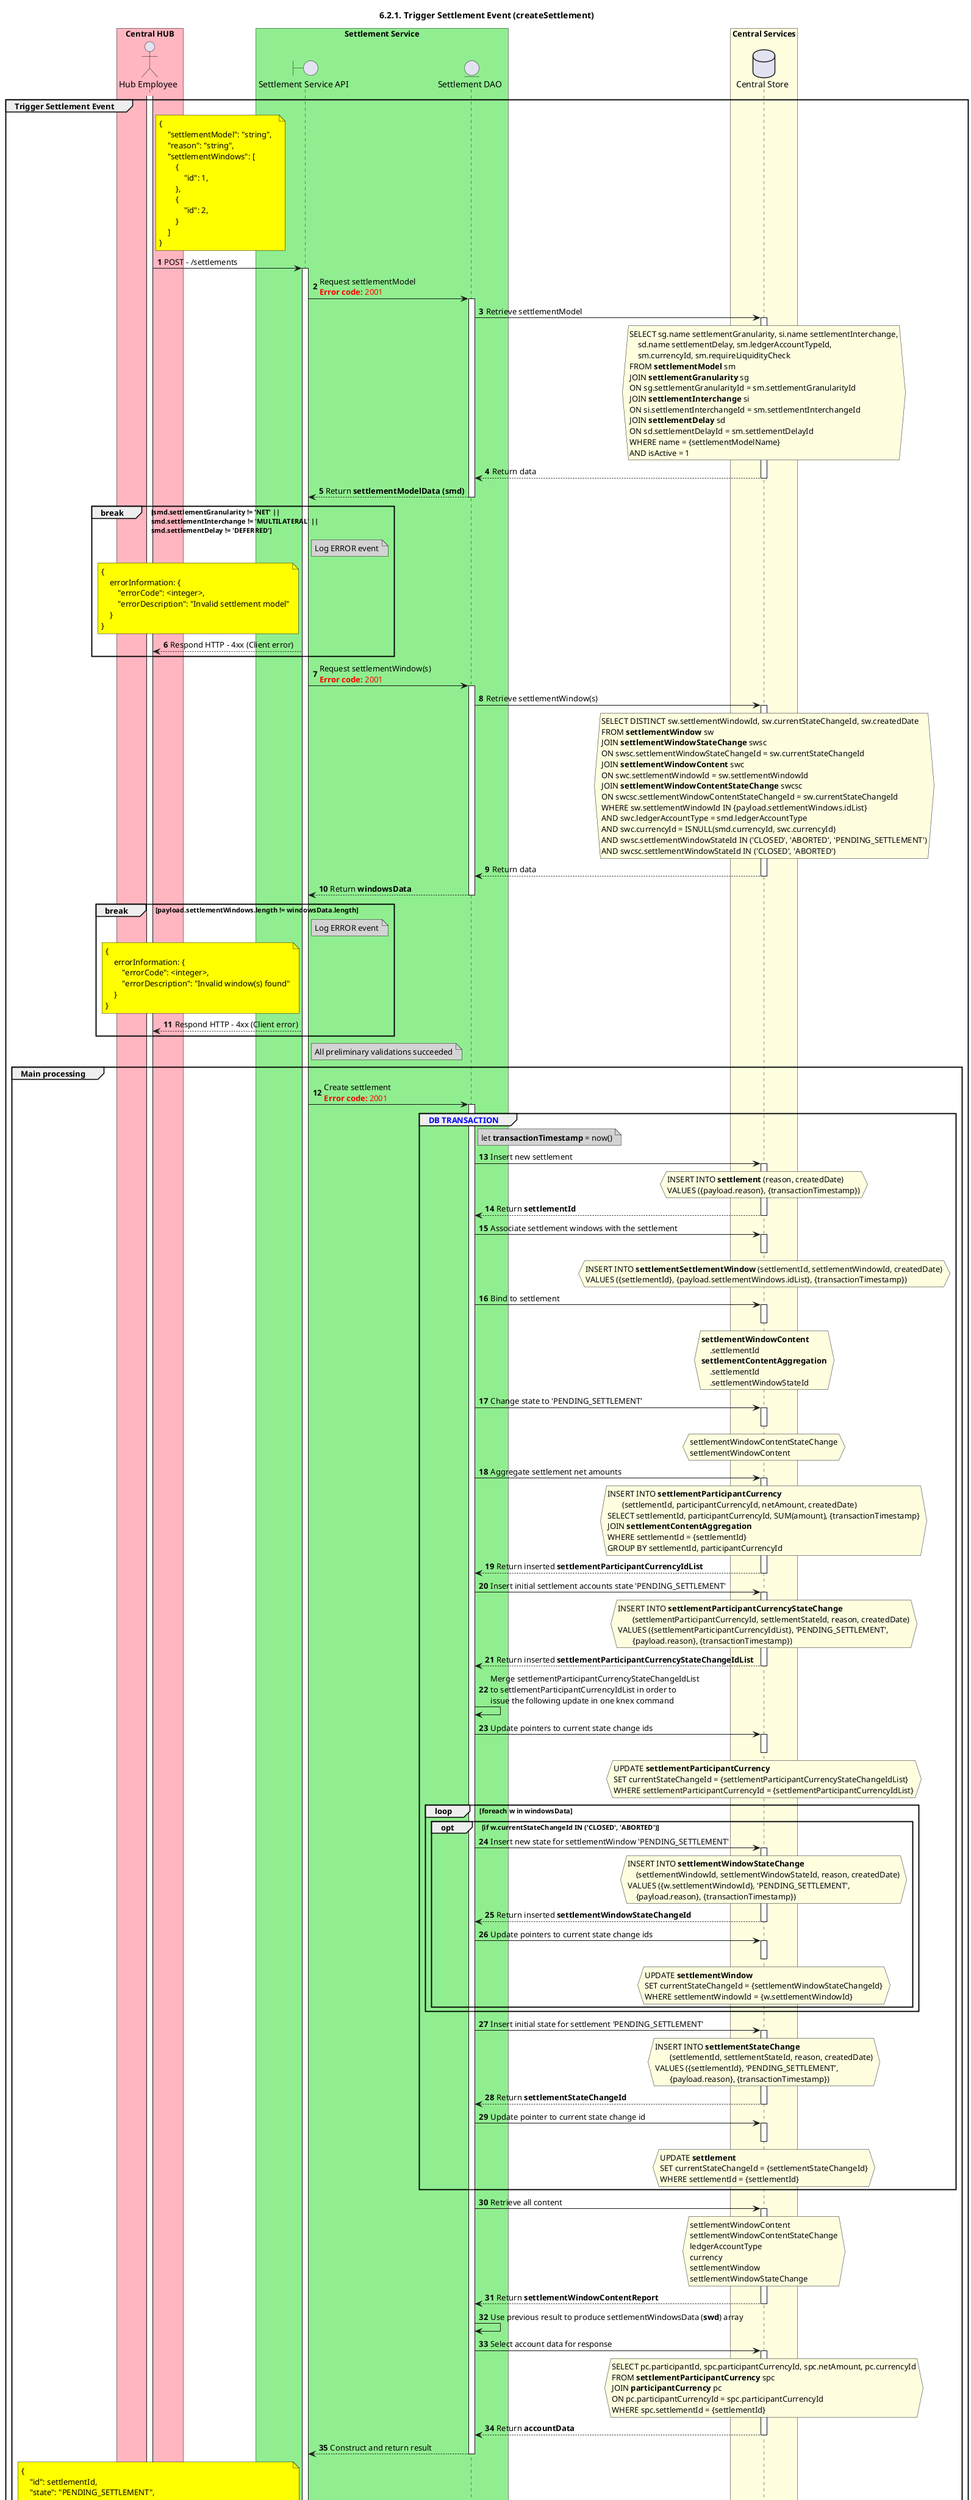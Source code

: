 /'*****
 License
 --------------
 Copyright © 2017 Bill & Melinda Gates Foundation
 The Mojaloop files are made available by the Bill & Melinda Gates Foundation under the Apache License, Version 2.0 (the "License") and you may not use these files except in compliance with the License. You may obtain a copy of the License at
 http://www.apache.org/licenses/LICENSE-2.0
 Unless required by applicable law or agreed to in writing, the Mojaloop files are distributed on an "AS IS" BASIS, WITHOUT WARRANTIES OR CONDITIONS OF ANY KIND, either express or implied. See the License for the specific language governing permissions and limitations under the License.
 Contributors
 --------------
 This is the official list of the Mojaloop project contributors for this file.
 Names of the original copyright holders (individuals or organizations)
 should be listed with a '*' in the first column. People who have
 contributed from an organization can be listed under the organization
 that actually holds the copyright for their contributions (see the
 Gates Foundation organization for an example). Those individuals should have
 their names indented and be marked with a '-'. Email address can be added
 optionally within square brackets <email>.
 * Gates Foundation
 - Name Surname <name.surname@gatesfoundation.com>

 * ModusBox
 - Georgi Georgiev <georgi.georgiev@modusbox.com>
 --------------
 ******'/

@startuml
' declate title
title 6.2.1. Trigger Settlement Event (createSettlement)
autonumber

' declare actors
actor "Hub Employee" as OPERATOR
boundary "Settlement Service API" as SSAPI
entity "Settlement DAO" as SETTLE_DAO
database "Central Store" as DB

box "Central HUB" #lightpink
    participant OPERATOR
end box

box "Settlement Service" #lightgreen
    participant SSAPI
    participant SETTLE_DAO
end box

box "Central Services" #lightyellow
    participant DB
end box

' start flow
group Trigger Settlement Event
activate OPERATOR
    note right of OPERATOR #yellow
        {
            "settlementModel": "string",  
            "reason": "string",
            "settlementWindows": [
                {
                    "id": 1,
                },
                {
                    "id": 2,
                }
            ]
        }
    end note
    OPERATOR -> SSAPI: POST - /settlements
    activate SSAPI

    SSAPI-> SETTLE_DAO: Request settlementModel\n<color #FF0000><b>Error code:</b> 2001</color>
    activate SETTLE_DAO
    SETTLE_DAO -> DB: Retrieve settlementModel
    activate DB
    hnote over DB #lightyellow
        SELECT sg.name settlementGranularity, si.name settlementInterchange,
            sd.name settlementDelay, sm.ledgerAccountTypeId,
            sm.currencyId, sm.requireLiquidityCheck
        FROM **settlementModel** sm
        JOIN **settlementGranularity** sg
        ON sg.settlementGranularityId = sm.settlementGranularityId
        JOIN **settlementInterchange** si
        ON si.settlementInterchangeId = sm.settlementInterchangeId
        JOIN **settlementDelay** sd
        ON sd.settlementDelayId = sm.settlementDelayId
        WHERE name = {settlementModelName}
        AND isActive = 1
    end hnote
    SETTLE_DAO <-- DB: Return data
    deactivate DB
    SSAPI <-- SETTLE_DAO: Return **settlementModelData (smd)**
    deactivate SETTLE_DAO

    break smd.settlementGranularity != 'NET' ||\nsmd.settlementInterchange != 'MULTILATERAL' ||\nsmd.settlementDelay != 'DEFERRED'
        note right of SSAPI #lightgray
            Log ERROR event
        end note
        note left of SSAPI #yellow
            {
                errorInformation: {
                    "errorCode": <integer>,
                    "errorDescription": "Invalid settlement model"
                }
            }
        end note
        OPERATOR <-- SSAPI: Respond HTTP - 4xx (Client error)
    end
    
    SSAPI-> SETTLE_DAO: Request settlementWindow(s)\n<color #FF0000><b>Error code:</b> 2001</color>
    activate SETTLE_DAO
    SETTLE_DAO -> DB: Retrieve settlementWindow(s)
    activate DB
    hnote over DB #lightyellow
        SELECT DISTINCT sw.settlementWindowId, sw.currentStateChangeId, sw.createdDate
        FROM **settlementWindow** sw
        JOIN **settlementWindowStateChange** swsc
        ON swsc.settlementWindowStateChangeId = sw.currentStateChangeId
        JOIN **settlementWindowContent** swc
        ON swc.settlementWindowId = sw.settlementWindowId
        JOIN **settlementWindowContentStateChange** swcsc
        ON swcsc.settlementWindowContentStateChangeId = sw.currentStateChangeId
        WHERE sw.settlementWindowId IN {payload.settlementWindows.idList}
        AND swc.ledgerAccountType = smd.ledgerAccountType
        AND swc.currencyId = ISNULL(smd.currencyId, swc.currencyId)
        AND swsc.settlementWindowStateId IN ('CLOSED', 'ABORTED', 'PENDING_SETTLEMENT')
        AND swcsc.settlementWindowStateId IN ('CLOSED', 'ABORTED')
    end hnote
    SETTLE_DAO <-- DB: Return data
    deactivate DB
    SSAPI <-- SETTLE_DAO: Return **windowsData**
    deactivate SETTLE_DAO

    break payload.settlementWindows.length != windowsData.length
        note right of SSAPI #lightgray
            Log ERROR event
        end note
        note left of SSAPI #yellow
            {
                errorInformation: {
                    "errorCode": <integer>,
                    "errorDescription": "Invalid window(s) found"
                }
            }
        end note
        OPERATOR <-- SSAPI: Respond HTTP - 4xx (Client error)
    end

    note right of SSAPI #lightgray
        All preliminary validations succeeded
    end note

    group Main processing
        SSAPI ->SETTLE_DAO: Create settlement\n<color #FF0000><b>Error code:</b> 2001</color>
        activate SETTLE_DAO
        group <color #blue>DB TRANSACTION</color>
            note right of SETTLE_DAO #lightgray
                let **transactionTimestamp** = now()
            end note

            SETTLE_DAO -> DB: Insert new settlement
            activate DB
            hnote over DB #lightyellow
                INSERT INTO **settlement** (reason, createdDate)
                VALUES ({payload.reason}, {transactionTimestamp})
            end hnote
            SETTLE_DAO <-- DB: Return **settlementId**
            deactivate DB

            SETTLE_DAO -> DB: Associate settlement windows with the settlement
            activate DB
            hnote over DB #lightyellow
                INSERT INTO **settlementSettlementWindow** (settlementId, settlementWindowId, createdDate)
                VALUES ({settlementId}, {payload.settlementWindows.idList}, {transactionTimestamp})
            end hnote
            deactivate DB

            SETTLE_DAO -> DB: Bind to settlement
            activate DB
            hnote over DB #lightyellow
                **settlementWindowContent**
                    .settlementId
                **settlementContentAggregation**
                    .settlementId
                    .settlementWindowStateId
            end hnote
            deactivate DB

            SETTLE_DAO -> DB: Change state to 'PENDING_SETTLEMENT'
            activate DB
            hnote over DB #lightyellow
                settlementWindowContentStateChange
                settlementWindowContent
            end hnote
            deactivate DB

            SETTLE_DAO -> DB: Aggregate settlement net amounts
            activate DB
            hnote over DB #lightyellow
                INSERT INTO **settlementParticipantCurrency**
                       (settlementId, participantCurrencyId, netAmount, createdDate)
                SELECT settlementId, participantCurrencyId, SUM(amount), {transactionTimestamp}
                JOIN **settlementContentAggregation**
                WHERE settlementId = {settlementId}
                GROUP BY settlementId, participantCurrencyId
            end hnote
            SETTLE_DAO <-- DB: Return inserted **settlementParticipantCurrencyIdList**
            deactivate DB

            SETTLE_DAO -> DB: Insert initial settlement accounts state 'PENDING_SETTLEMENT'
            activate DB
            hnote over DB #lightyellow
                INSERT INTO **settlementParticipantCurrencyStateChange**
                       (settlementParticipantCurrencyId, settlementStateId, reason, createdDate)
                VALUES ({settlementParticipantCurrencyIdList}, 'PENDING_SETTLEMENT',
                       {payload.reason}, {transactionTimestamp})
            end hnote
            SETTLE_DAO <-- DB: Return inserted **settlementParticipantCurrencyStateChangeIdList**
            deactivate DB
            SETTLE_DAO -> SETTLE_DAO: Merge settlementParticipantCurrencyStateChangeIdList\nto settlementParticipantCurrencyIdList in order to\nissue the following update in one knex command

            SETTLE_DAO -> DB: Update pointers to current state change ids
            activate DB
            hnote over DB #lightyellow
                UPDATE **settlementParticipantCurrency**
                SET currentStateChangeId = {settlementParticipantCurrencyStateChangeIdList}
                WHERE settlementParticipantCurrencyId = {settlementParticipantCurrencyIdList}
            end hnote
            deactivate DB

            loop foreach w in windowsData
                opt if w.currentStateChangeId IN ('CLOSED', 'ABORTED')
                    SETTLE_DAO -> DB: Insert new state for settlementWindow 'PENDING_SETTLEMENT'
                    activate DB
                    hnote over DB #lightyellow
                        INSERT INTO **settlementWindowStateChange**
                            (settlementWindowId, settlementWindowStateId, reason, createdDate)
                        VALUES ({w.settlementWindowId}, 'PENDING_SETTLEMENT',
                            {payload.reason}, {transactionTimestamp})
                    end hnote
                    SETTLE_DAO <-- DB: Return inserted **settlementWindowStateChangeId**
                    deactivate DB

                    SETTLE_DAO -> DB: Update pointers to current state change ids
                    activate DB
                    hnote over DB #lightyellow
                        UPDATE **settlementWindow**
                        SET currentStateChangeId = {settlementWindowStateChangeId}
                        WHERE settlementWindowId = {w.settlementWindowId}
                    end hnote
                    deactivate DB
                end
            end

            SETTLE_DAO -> DB: Insert initial state for settlement 'PENDING_SETTLEMENT'
            activate DB
            hnote over DB #lightyellow
                INSERT INTO **settlementStateChange**
                       (settlementId, settlementStateId, reason, createdDate)
                VALUES ({settlementId}, ‘PENDING_SETTLEMENT’,
                       {payload.reason}, {transactionTimestamp})
            end hnote
            SETTLE_DAO <-- DB: Return **settlementStateChangeId**
            deactivate DB

            SETTLE_DAO -> DB: Update pointer to current state change id
            activate DB
            hnote over DB #lightyellow
                UPDATE **settlement**
                SET currentStateChangeId = {settlementStateChangeId}
                WHERE settlementId = {settlementId}
            end hnote
            deactivate DB
        end

        SETTLE_DAO -> DB: Retrieve all content
        activate DB
        hnote over DB #lightyellow
            settlementWindowContent
            settlementWindowContentStateChange
            ledgerAccountType
            currency
            settlementWindow
            settlementWindowStateChange
        end hnote
        SETTLE_DAO <-- DB: Return **settlementWindowContentReport**
        deactivate DB

        SETTLE_DAO -> SETTLE_DAO: Use previous result to produce settlementWindowsData (**swd**) array

        SETTLE_DAO -> DB: Select account data for response
        activate DB
        hnote over DB #lightyellow
            SELECT pc.participantId, spc.participantCurrencyId, spc.netAmount, pc.currencyId
            FROM **settlementParticipantCurrency** spc
            JOIN **participantCurrency** pc
            ON pc.participantCurrencyId = spc.participantCurrencyId
            WHERE spc.settlementId = {settlementId}
        end hnote
        SETTLE_DAO <-- DB: Return **accountData**
        deactivate DB

        SSAPI <-- SETTLE_DAO: Construct and return result
        deactivate SETTLE_DAO
        note left of SSAPI #yellow
            {
                "id": settlementId,
                "state": "PENDING_SETTLEMENT",
                "settlementWindows": [
                    {
                        "id": swd[m].id,
                        "state": swd[m].state,
                        "reason": swd[m].reason,
                        "createdDate": swd[m].createdDate,
                        "changedDate": swd[m].changedDate,
                        "content": [
                            {
                                "id": swd[m].content[n].settlementWindowContentId,
                                "state": swd[m].content[n].settlementWindowStateId,
                                "ledgerAccountType": swd[m].content[n].ledgerAccountType,
                                "currencyId": swd[m].content[n].currencyId,
                                "createdDate": swd[m].content[n].createdDate,
                                "changedDate": swd[m].content[n].changedDate
                            }
                        ]
                    }
                ],
                "participants": [
                    {
                        "id": accountData.participantId,
                        "accounts": [
                            {
                                "id": accountData.participantCurrencyId,
                                "state": "PENDING_SETTLEMENT",
                                "reason": payload.reason,
                                "netSettlementAmount": {
                                    "amount": accountData.netAmount,
                                    "currency": accountData.currencyId
                                }
                            }
                        ]
                    }
                ]
            }
        end note
        OPERATOR <-- SSAPI: Respond HTTP - 201 (Created)
    end
    deactivate SSAPI
    deactivate OPERATOR
end
@enduml
